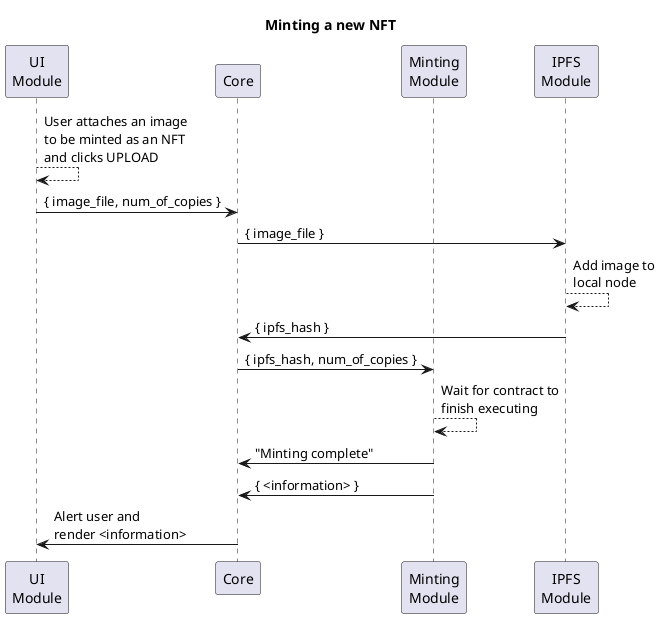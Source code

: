 @startuml

title Minting a new NFT

participant "UI\nModule" as ui
participant Core as core 
participant "Minting\nModule" as mint 
Participant "IPFS\nModule" as ipfs 

ui --> ui : User attaches an image\nto be minted as an NFT\nand clicks UPLOAD
ui -> core : { image_file, num_of_copies }
core -> ipfs : { image_file } 
ipfs --> ipfs : Add image to\nlocal node
ipfs -> core : { ipfs_hash }
core -> mint : { ipfs_hash, num_of_copies }
mint --> mint : Wait for contract to\nfinish executing
mint -> core : "Minting complete" 
mint -> core : { <information> }
core -> ui : Alert user and\nrender <information> 

@enduml
